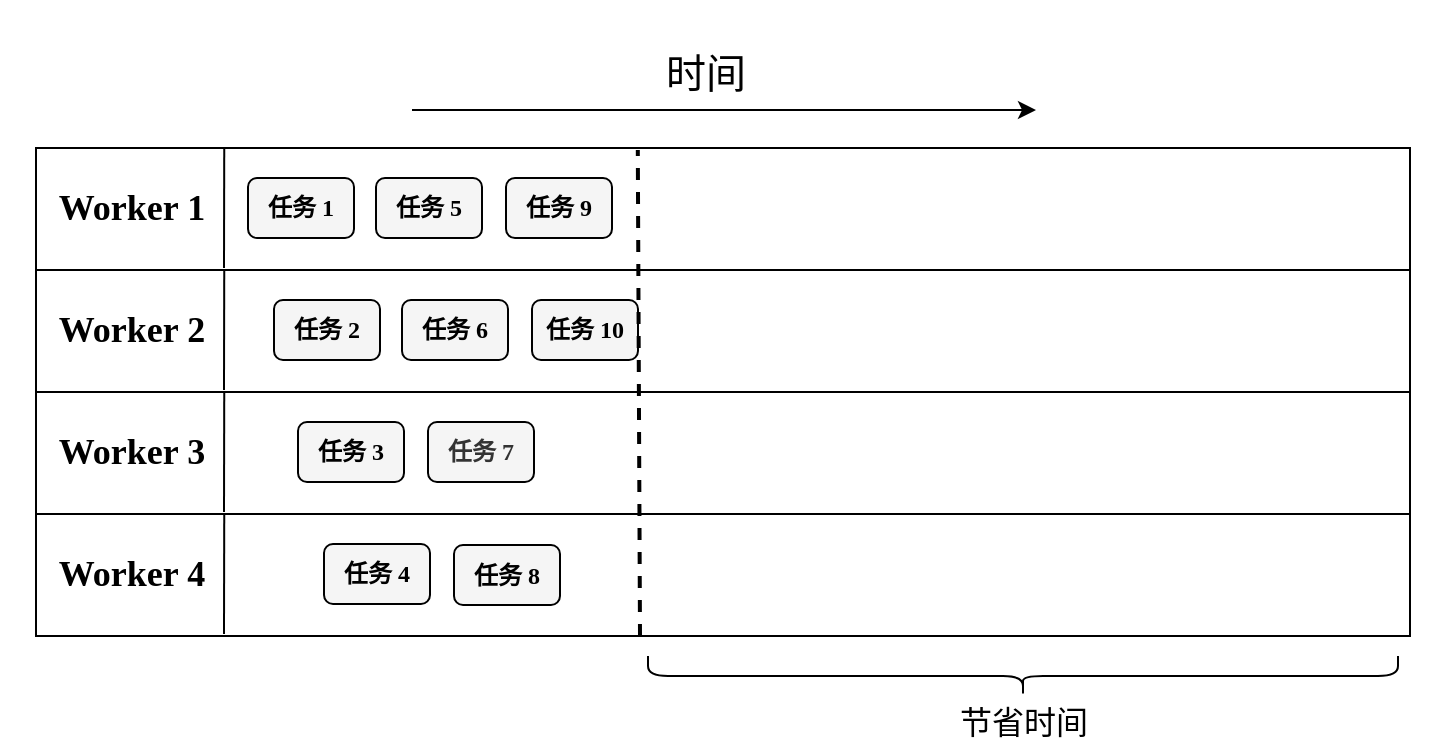 <mxfile version="22.1.18" type="device">
  <diagram name="第 1 页" id="pNb9VITNDtulQl9c8-C8">
    <mxGraphModel dx="1012" dy="645" grid="0" gridSize="10" guides="1" tooltips="1" connect="1" arrows="1" fold="1" page="1" pageScale="1" pageWidth="1169" pageHeight="1654" math="0" shadow="0">
      <root>
        <mxCell id="0" />
        <mxCell id="1" parent="0" />
        <mxCell id="onyKZX9Ivyj4umJPjB3q-1" value="" style="rounded=0;whiteSpace=wrap;html=1;strokeColor=none;fillColor=none;" parent="1" vertex="1">
          <mxGeometry x="114" y="168" width="724" height="340" as="geometry" />
        </mxCell>
        <mxCell id="w6jYZBwd9yEUk49h7T1w-15" value="" style="rounded=0;whiteSpace=wrap;html=1;" parent="1" vertex="1">
          <mxGeometry x="132" y="242" width="687" height="61" as="geometry" />
        </mxCell>
        <mxCell id="w6jYZBwd9yEUk49h7T1w-16" value="&lt;font style=&quot;font-size: 18px;&quot; face=&quot;Times New Roman&quot;&gt;&lt;b&gt;Worker 1&lt;/b&gt;&lt;br&gt;&lt;/font&gt;" style="text;html=1;strokeColor=none;fillColor=none;align=center;verticalAlign=middle;whiteSpace=wrap;rounded=0;" parent="1" vertex="1">
          <mxGeometry x="129" y="257" width="102" height="30" as="geometry" />
        </mxCell>
        <mxCell id="w6jYZBwd9yEUk49h7T1w-17" value="" style="endArrow=none;html=1;rounded=0;entryX=0.137;entryY=0;entryDx=0;entryDy=0;entryPerimeter=0;" parent="1" target="w6jYZBwd9yEUk49h7T1w-15" edge="1">
          <mxGeometry width="50" height="50" relative="1" as="geometry">
            <mxPoint x="226" y="302" as="sourcePoint" />
            <mxPoint x="225.003" y="243.32" as="targetPoint" />
          </mxGeometry>
        </mxCell>
        <mxCell id="w6jYZBwd9yEUk49h7T1w-18" value="&lt;font face=&quot;Times New Roman&quot;&gt;&lt;b&gt;任务 1&lt;/b&gt;&lt;/font&gt;" style="rounded=1;whiteSpace=wrap;html=1;fillColor=#f5f5f5;fontColor=#000000;strokeColor=#000000;" parent="1" vertex="1">
          <mxGeometry x="238" y="257" width="53" height="30" as="geometry" />
        </mxCell>
        <mxCell id="w6jYZBwd9yEUk49h7T1w-19" value="&lt;font face=&quot;Times New Roman&quot;&gt;&lt;b&gt;任务 5&lt;/b&gt;&lt;/font&gt;" style="rounded=1;whiteSpace=wrap;html=1;fillColor=#f5f5f5;fontColor=#000000;strokeColor=#000000;" parent="1" vertex="1">
          <mxGeometry x="302" y="257" width="53" height="30" as="geometry" />
        </mxCell>
        <mxCell id="w6jYZBwd9yEUk49h7T1w-20" value="&lt;font face=&quot;Times New Roman&quot;&gt;&lt;b&gt;任务 9&lt;br&gt;&lt;/b&gt;&lt;/font&gt;" style="rounded=1;whiteSpace=wrap;html=1;fillColor=#f5f5f5;fontColor=#000000;strokeColor=#000000;" parent="1" vertex="1">
          <mxGeometry x="367" y="257" width="53" height="30" as="geometry" />
        </mxCell>
        <mxCell id="w6jYZBwd9yEUk49h7T1w-28" value="" style="rounded=0;whiteSpace=wrap;html=1;" parent="1" vertex="1">
          <mxGeometry x="132" y="303" width="687" height="61" as="geometry" />
        </mxCell>
        <mxCell id="w6jYZBwd9yEUk49h7T1w-29" value="&lt;font style=&quot;font-size: 18px;&quot; face=&quot;Times New Roman&quot;&gt;&lt;b&gt;Worker 2&lt;/b&gt;&lt;br&gt;&lt;/font&gt;" style="text;html=1;strokeColor=none;fillColor=none;align=center;verticalAlign=middle;whiteSpace=wrap;rounded=0;" parent="1" vertex="1">
          <mxGeometry x="129" y="318" width="102" height="30" as="geometry" />
        </mxCell>
        <mxCell id="w6jYZBwd9yEUk49h7T1w-30" value="" style="endArrow=none;html=1;rounded=0;entryX=0.137;entryY=0;entryDx=0;entryDy=0;entryPerimeter=0;" parent="1" target="w6jYZBwd9yEUk49h7T1w-28" edge="1">
          <mxGeometry width="50" height="50" relative="1" as="geometry">
            <mxPoint x="226" y="363" as="sourcePoint" />
            <mxPoint x="225.003" y="304.32" as="targetPoint" />
          </mxGeometry>
        </mxCell>
        <mxCell id="w6jYZBwd9yEUk49h7T1w-31" value="&lt;font face=&quot;Times New Roman&quot;&gt;&lt;b&gt;任务 2&lt;/b&gt;&lt;/font&gt;" style="rounded=1;whiteSpace=wrap;html=1;fillColor=#f5f5f5;fontColor=#000000;strokeColor=#000000;" parent="1" vertex="1">
          <mxGeometry x="251" y="318" width="53" height="30" as="geometry" />
        </mxCell>
        <mxCell id="w6jYZBwd9yEUk49h7T1w-32" value="&lt;font face=&quot;Times New Roman&quot;&gt;&lt;b&gt;任务 6&lt;/b&gt;&lt;/font&gt;" style="rounded=1;whiteSpace=wrap;html=1;fillColor=#f5f5f5;fontColor=#000000;strokeColor=#000000;" parent="1" vertex="1">
          <mxGeometry x="315" y="318" width="53" height="30" as="geometry" />
        </mxCell>
        <mxCell id="w6jYZBwd9yEUk49h7T1w-33" value="&lt;font face=&quot;Times New Roman&quot;&gt;&lt;b&gt;任务 10&lt;br&gt;&lt;/b&gt;&lt;/font&gt;" style="rounded=1;whiteSpace=wrap;html=1;fillColor=#f5f5f5;fontColor=#000000;strokeColor=#000000;" parent="1" vertex="1">
          <mxGeometry x="380" y="318" width="53" height="30" as="geometry" />
        </mxCell>
        <mxCell id="w6jYZBwd9yEUk49h7T1w-34" value="" style="rounded=0;whiteSpace=wrap;html=1;" parent="1" vertex="1">
          <mxGeometry x="132" y="364" width="687" height="61" as="geometry" />
        </mxCell>
        <mxCell id="w6jYZBwd9yEUk49h7T1w-35" value="&lt;font style=&quot;font-size: 18px;&quot; face=&quot;Times New Roman&quot;&gt;&lt;b&gt;Worker 3&lt;/b&gt;&lt;br&gt;&lt;/font&gt;" style="text;html=1;strokeColor=none;fillColor=none;align=center;verticalAlign=middle;whiteSpace=wrap;rounded=0;" parent="1" vertex="1">
          <mxGeometry x="129" y="379" width="102" height="30" as="geometry" />
        </mxCell>
        <mxCell id="w6jYZBwd9yEUk49h7T1w-36" value="" style="endArrow=none;html=1;rounded=0;entryX=0.137;entryY=0;entryDx=0;entryDy=0;entryPerimeter=0;" parent="1" target="w6jYZBwd9yEUk49h7T1w-34" edge="1">
          <mxGeometry width="50" height="50" relative="1" as="geometry">
            <mxPoint x="226" y="424" as="sourcePoint" />
            <mxPoint x="225.003" y="365.32" as="targetPoint" />
          </mxGeometry>
        </mxCell>
        <mxCell id="w6jYZBwd9yEUk49h7T1w-37" value="&lt;font face=&quot;Times New Roman&quot;&gt;&lt;b&gt;任务 3&lt;/b&gt;&lt;/font&gt;" style="rounded=1;whiteSpace=wrap;html=1;fillColor=#f5f5f5;fontColor=#000000;strokeColor=#000000;" parent="1" vertex="1">
          <mxGeometry x="263" y="379" width="53" height="30" as="geometry" />
        </mxCell>
        <mxCell id="w6jYZBwd9yEUk49h7T1w-38" value="&lt;font face=&quot;Times New Roman&quot;&gt;&lt;b&gt;任务 7&lt;/b&gt;&lt;/font&gt;" style="rounded=1;whiteSpace=wrap;html=1;fillColor=#f5f5f5;fontColor=#333333;strokeColor=#000000;" parent="1" vertex="1">
          <mxGeometry x="328" y="379" width="53" height="30" as="geometry" />
        </mxCell>
        <mxCell id="w6jYZBwd9yEUk49h7T1w-40" value="" style="rounded=0;whiteSpace=wrap;html=1;" parent="1" vertex="1">
          <mxGeometry x="132" y="425" width="687" height="61" as="geometry" />
        </mxCell>
        <mxCell id="w6jYZBwd9yEUk49h7T1w-41" value="&lt;font style=&quot;font-size: 18px;&quot; face=&quot;Times New Roman&quot;&gt;&lt;b&gt;Worker 4&lt;/b&gt;&lt;br&gt;&lt;/font&gt;" style="text;html=1;strokeColor=none;fillColor=none;align=center;verticalAlign=middle;whiteSpace=wrap;rounded=0;" parent="1" vertex="1">
          <mxGeometry x="129" y="440" width="102" height="30" as="geometry" />
        </mxCell>
        <mxCell id="w6jYZBwd9yEUk49h7T1w-42" value="" style="endArrow=none;html=1;rounded=0;entryX=0.137;entryY=0;entryDx=0;entryDy=0;entryPerimeter=0;" parent="1" target="w6jYZBwd9yEUk49h7T1w-40" edge="1">
          <mxGeometry width="50" height="50" relative="1" as="geometry">
            <mxPoint x="226" y="485" as="sourcePoint" />
            <mxPoint x="225.003" y="426.32" as="targetPoint" />
          </mxGeometry>
        </mxCell>
        <mxCell id="w6jYZBwd9yEUk49h7T1w-43" value="&lt;font face=&quot;Times New Roman&quot;&gt;&lt;b&gt;任务 4&lt;/b&gt;&lt;/font&gt;" style="rounded=1;whiteSpace=wrap;html=1;fillColor=#f5f5f5;fontColor=#000000;strokeColor=#000000;" parent="1" vertex="1">
          <mxGeometry x="276" y="440" width="53" height="30" as="geometry" />
        </mxCell>
        <mxCell id="w6jYZBwd9yEUk49h7T1w-44" value="&lt;font face=&quot;Times New Roman&quot;&gt;&lt;b&gt;任务 8&lt;/b&gt;&lt;/font&gt;" style="rounded=1;whiteSpace=wrap;html=1;fillColor=#f5f5f5;fontColor=#000000;strokeColor=#000000;" parent="1" vertex="1">
          <mxGeometry x="341" y="440.5" width="53" height="30" as="geometry" />
        </mxCell>
        <mxCell id="zjhKCJipI0m-9qXYECHQ-3" value="时间" style="text;html=1;strokeColor=none;fillColor=none;align=center;verticalAlign=middle;whiteSpace=wrap;rounded=0;fontFamily=Times New Roman;fontSize=20;horizontal=1;" parent="1" vertex="1">
          <mxGeometry x="437" y="189" width="60" height="30" as="geometry" />
        </mxCell>
        <mxCell id="zjhKCJipI0m-9qXYECHQ-4" value="" style="endArrow=classic;html=1;rounded=0;fontSize=24;fontFamily=Times New Roman;" parent="1" edge="1">
          <mxGeometry width="50" height="50" relative="1" as="geometry">
            <mxPoint x="320" y="223" as="sourcePoint" />
            <mxPoint x="632" y="223" as="targetPoint" />
          </mxGeometry>
        </mxCell>
        <mxCell id="iLWs8CyXJcU1j-3lrmkh-1" value="" style="endArrow=none;html=1;rounded=0;entryX=0.438;entryY=0.016;entryDx=0;entryDy=0;entryPerimeter=0;dashed=1;strokeWidth=2;" parent="1" target="w6jYZBwd9yEUk49h7T1w-15" edge="1">
          <mxGeometry width="50" height="50" relative="1" as="geometry">
            <mxPoint x="434" y="486" as="sourcePoint" />
            <mxPoint x="434.28" y="182.013" as="targetPoint" />
          </mxGeometry>
        </mxCell>
        <mxCell id="iLWs8CyXJcU1j-3lrmkh-2" value="" style="shape=curlyBracket;whiteSpace=wrap;html=1;rounded=1;labelPosition=left;verticalLabelPosition=middle;align=right;verticalAlign=middle;direction=north;" parent="1" vertex="1">
          <mxGeometry x="438" y="496" width="375" height="20" as="geometry" />
        </mxCell>
        <mxCell id="iLWs8CyXJcU1j-3lrmkh-3" value="&lt;span style=&quot;font-size: 16px;&quot;&gt;节省时间&lt;/span&gt;" style="text;html=1;strokeColor=none;fillColor=none;align=center;verticalAlign=middle;whiteSpace=wrap;rounded=0;" parent="1" vertex="1">
          <mxGeometry x="552.5" y="514" width="146" height="30" as="geometry" />
        </mxCell>
      </root>
    </mxGraphModel>
  </diagram>
</mxfile>
